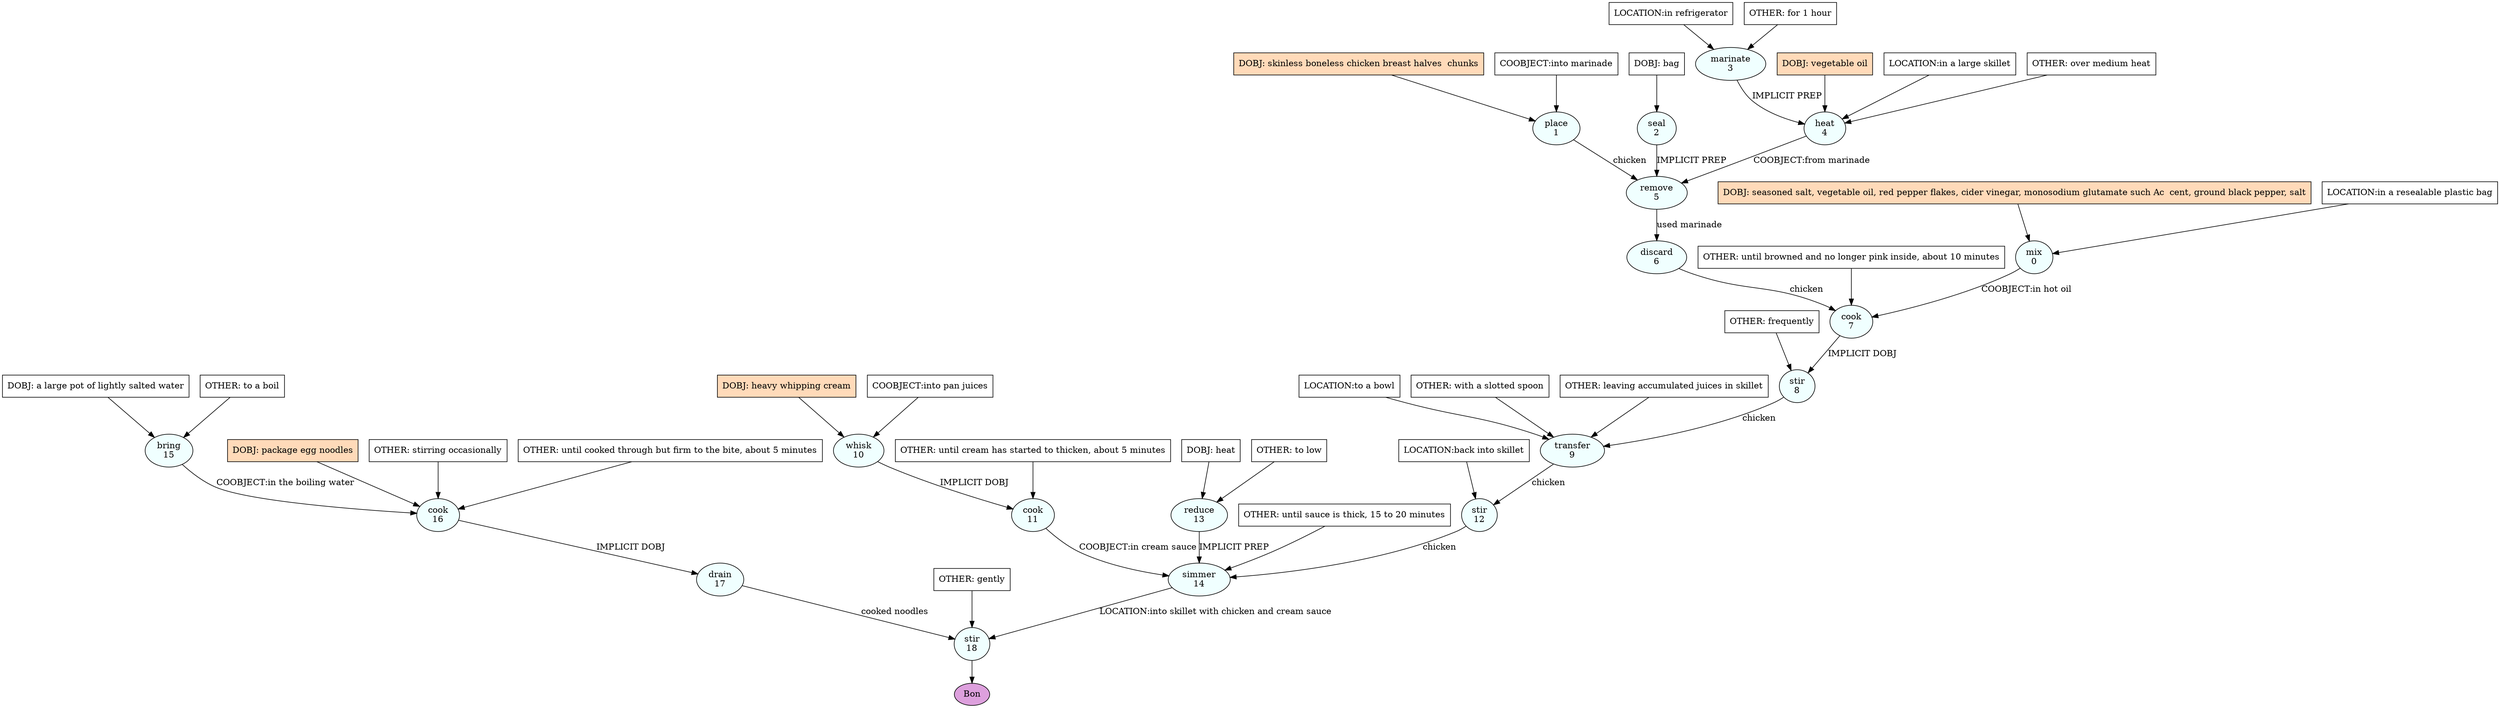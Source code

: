 digraph recipe {
E0[label="mix
0", shape=oval, style=filled, fillcolor=azure]
E1[label="place
1", shape=oval, style=filled, fillcolor=azure]
E2[label="seal
2", shape=oval, style=filled, fillcolor=azure]
E3[label="marinate
3", shape=oval, style=filled, fillcolor=azure]
E4[label="heat
4", shape=oval, style=filled, fillcolor=azure]
E5[label="remove
5", shape=oval, style=filled, fillcolor=azure]
E6[label="discard
6", shape=oval, style=filled, fillcolor=azure]
E7[label="cook
7", shape=oval, style=filled, fillcolor=azure]
E8[label="stir
8", shape=oval, style=filled, fillcolor=azure]
E9[label="transfer
9", shape=oval, style=filled, fillcolor=azure]
E10[label="whisk
10", shape=oval, style=filled, fillcolor=azure]
E11[label="cook
11", shape=oval, style=filled, fillcolor=azure]
E12[label="stir
12", shape=oval, style=filled, fillcolor=azure]
E13[label="reduce
13", shape=oval, style=filled, fillcolor=azure]
E14[label="simmer
14", shape=oval, style=filled, fillcolor=azure]
E15[label="bring
15", shape=oval, style=filled, fillcolor=azure]
E16[label="cook
16", shape=oval, style=filled, fillcolor=azure]
E17[label="drain
17", shape=oval, style=filled, fillcolor=azure]
E18[label="stir
18", shape=oval, style=filled, fillcolor=azure]
D13[label="DOBJ: heat", shape=box, style=filled, fillcolor=white]
D13 -> E13
O13_0[label="OTHER: to low", shape=box, style=filled, fillcolor=white]
O13_0 -> E13
D0[label="DOBJ: seasoned salt, vegetable oil, red pepper flakes, cider vinegar, monosodium glutamate such Ac  cent, ground black pepper, salt", shape=box, style=filled, fillcolor=peachpuff]
D0 -> E0
P0_0[label="LOCATION:in a resealable plastic bag", shape=box, style=filled, fillcolor=white]
P0_0 -> E0
P3_0[label="LOCATION:in refrigerator", shape=box, style=filled, fillcolor=white]
P3_0 -> E3
O3_0[label="OTHER: for 1 hour", shape=box, style=filled, fillcolor=white]
O3_0 -> E3
D1[label="DOBJ: skinless boneless chicken breast halves  chunks", shape=box, style=filled, fillcolor=peachpuff]
D1 -> E1
P1_0[label="COOBJECT:into marinade", shape=box, style=filled, fillcolor=white]
P1_0 -> E1
D10[label="DOBJ: heavy whipping cream", shape=box, style=filled, fillcolor=peachpuff]
D10 -> E10
P10_0[label="COOBJECT:into pan juices", shape=box, style=filled, fillcolor=white]
P10_0 -> E10
D2[label="DOBJ: bag", shape=box, style=filled, fillcolor=white]
D2 -> E2
D15[label="DOBJ: a large pot of lightly salted water", shape=box, style=filled, fillcolor=white]
D15 -> E15
O15_0[label="OTHER: to a boil", shape=box, style=filled, fillcolor=white]
O15_0 -> E15
D4_ing[label="DOBJ: vegetable oil", shape=box, style=filled, fillcolor=peachpuff]
D4_ing -> E4
E3 -> E4 [label="IMPLICIT PREP"]
P4_1_0[label="LOCATION:in a large skillet", shape=box, style=filled, fillcolor=white]
P4_1_0 -> E4
O4_0_0[label="OTHER: over medium heat", shape=box, style=filled, fillcolor=white]
O4_0_0 -> E4
E1 -> E5 [label="chicken"]
E2 -> E5 [label="IMPLICIT PREP"]
E4 -> E5 [label="COOBJECT:from marinade"]
E5 -> E6 [label="used marinade"]
E6 -> E7 [label="chicken"]
E0 -> E7 [label="COOBJECT:in hot oil"]
O7_0_0[label="OTHER: until browned and no longer pink inside, about 10 minutes", shape=box, style=filled, fillcolor=white]
O7_0_0 -> E7
E7 -> E8 [label="IMPLICIT DOBJ"]
O8_0_0[label="OTHER: frequently", shape=box, style=filled, fillcolor=white]
O8_0_0 -> E8
E8 -> E9 [label="chicken"]
P9_0_0[label="LOCATION:to a bowl", shape=box, style=filled, fillcolor=white]
P9_0_0 -> E9
O9_0_0[label="OTHER: with a slotted spoon", shape=box, style=filled, fillcolor=white]
O9_0_0 -> E9
O9_1_0[label="OTHER: leaving accumulated juices in skillet", shape=box, style=filled, fillcolor=white]
O9_1_0 -> E9
E10 -> E11 [label="IMPLICIT DOBJ"]
O11_0_0[label="OTHER: until cream has started to thicken, about 5 minutes", shape=box, style=filled, fillcolor=white]
O11_0_0 -> E11
E9 -> E12 [label="chicken"]
P12_0_0[label="LOCATION:back into skillet", shape=box, style=filled, fillcolor=white]
P12_0_0 -> E12
E12 -> E14 [label="chicken"]
E13 -> E14 [label="IMPLICIT PREP"]
E11 -> E14 [label="COOBJECT:in cream sauce"]
O14_0_0[label="OTHER: until sauce is thick, 15 to 20 minutes", shape=box, style=filled, fillcolor=white]
O14_0_0 -> E14
D16_ing[label="DOBJ: package egg noodles", shape=box, style=filled, fillcolor=peachpuff]
D16_ing -> E16
E15 -> E16 [label="COOBJECT:in the boiling water"]
O16_0_0[label="OTHER: stirring occasionally", shape=box, style=filled, fillcolor=white]
O16_0_0 -> E16
O16_1_0[label="OTHER: until cooked through but firm to the bite, about 5 minutes", shape=box, style=filled, fillcolor=white]
O16_1_0 -> E16
E16 -> E17 [label="IMPLICIT DOBJ"]
E17 -> E18 [label="cooked noodles"]
E14 -> E18 [label="LOCATION:into skillet with chicken and cream sauce"]
O18_0_0[label="OTHER: gently", shape=box, style=filled, fillcolor=white]
O18_0_0 -> E18
EOR[label="Bon", shape=oval, style=filled, fillcolor=plum]
E18 -> EOR
}
